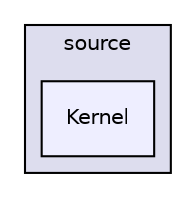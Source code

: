 digraph "source/Kernel" {
  compound=true
  node [ fontsize="10", fontname="Helvetica"];
  edge [ labelfontsize="10", labelfontname="Helvetica"];
  subgraph clusterdir_b2f33c71d4aa5e7af42a1ca61ff5af1b {
    graph [ bgcolor="#ddddee", pencolor="black", label="source" fontname="Helvetica", fontsize="10", URL="dir_b2f33c71d4aa5e7af42a1ca61ff5af1b.html"]
  dir_2f241fddb59ead5b18511f83be7da2da [shape=box, label="Kernel", style="filled", fillcolor="#eeeeff", pencolor="black", URL="dir_2f241fddb59ead5b18511f83be7da2da.html"];
  }
}
